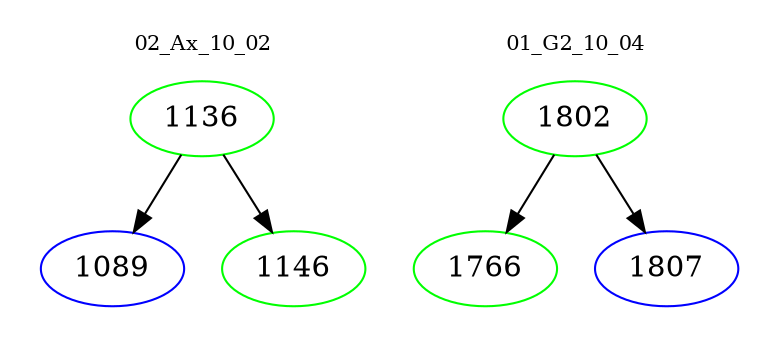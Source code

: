 digraph{
subgraph cluster_0 {
color = white
label = "02_Ax_10_02";
fontsize=10;
T0_1136 [label="1136", color="green"]
T0_1136 -> T0_1089 [color="black"]
T0_1089 [label="1089", color="blue"]
T0_1136 -> T0_1146 [color="black"]
T0_1146 [label="1146", color="green"]
}
subgraph cluster_1 {
color = white
label = "01_G2_10_04";
fontsize=10;
T1_1802 [label="1802", color="green"]
T1_1802 -> T1_1766 [color="black"]
T1_1766 [label="1766", color="green"]
T1_1802 -> T1_1807 [color="black"]
T1_1807 [label="1807", color="blue"]
}
}
